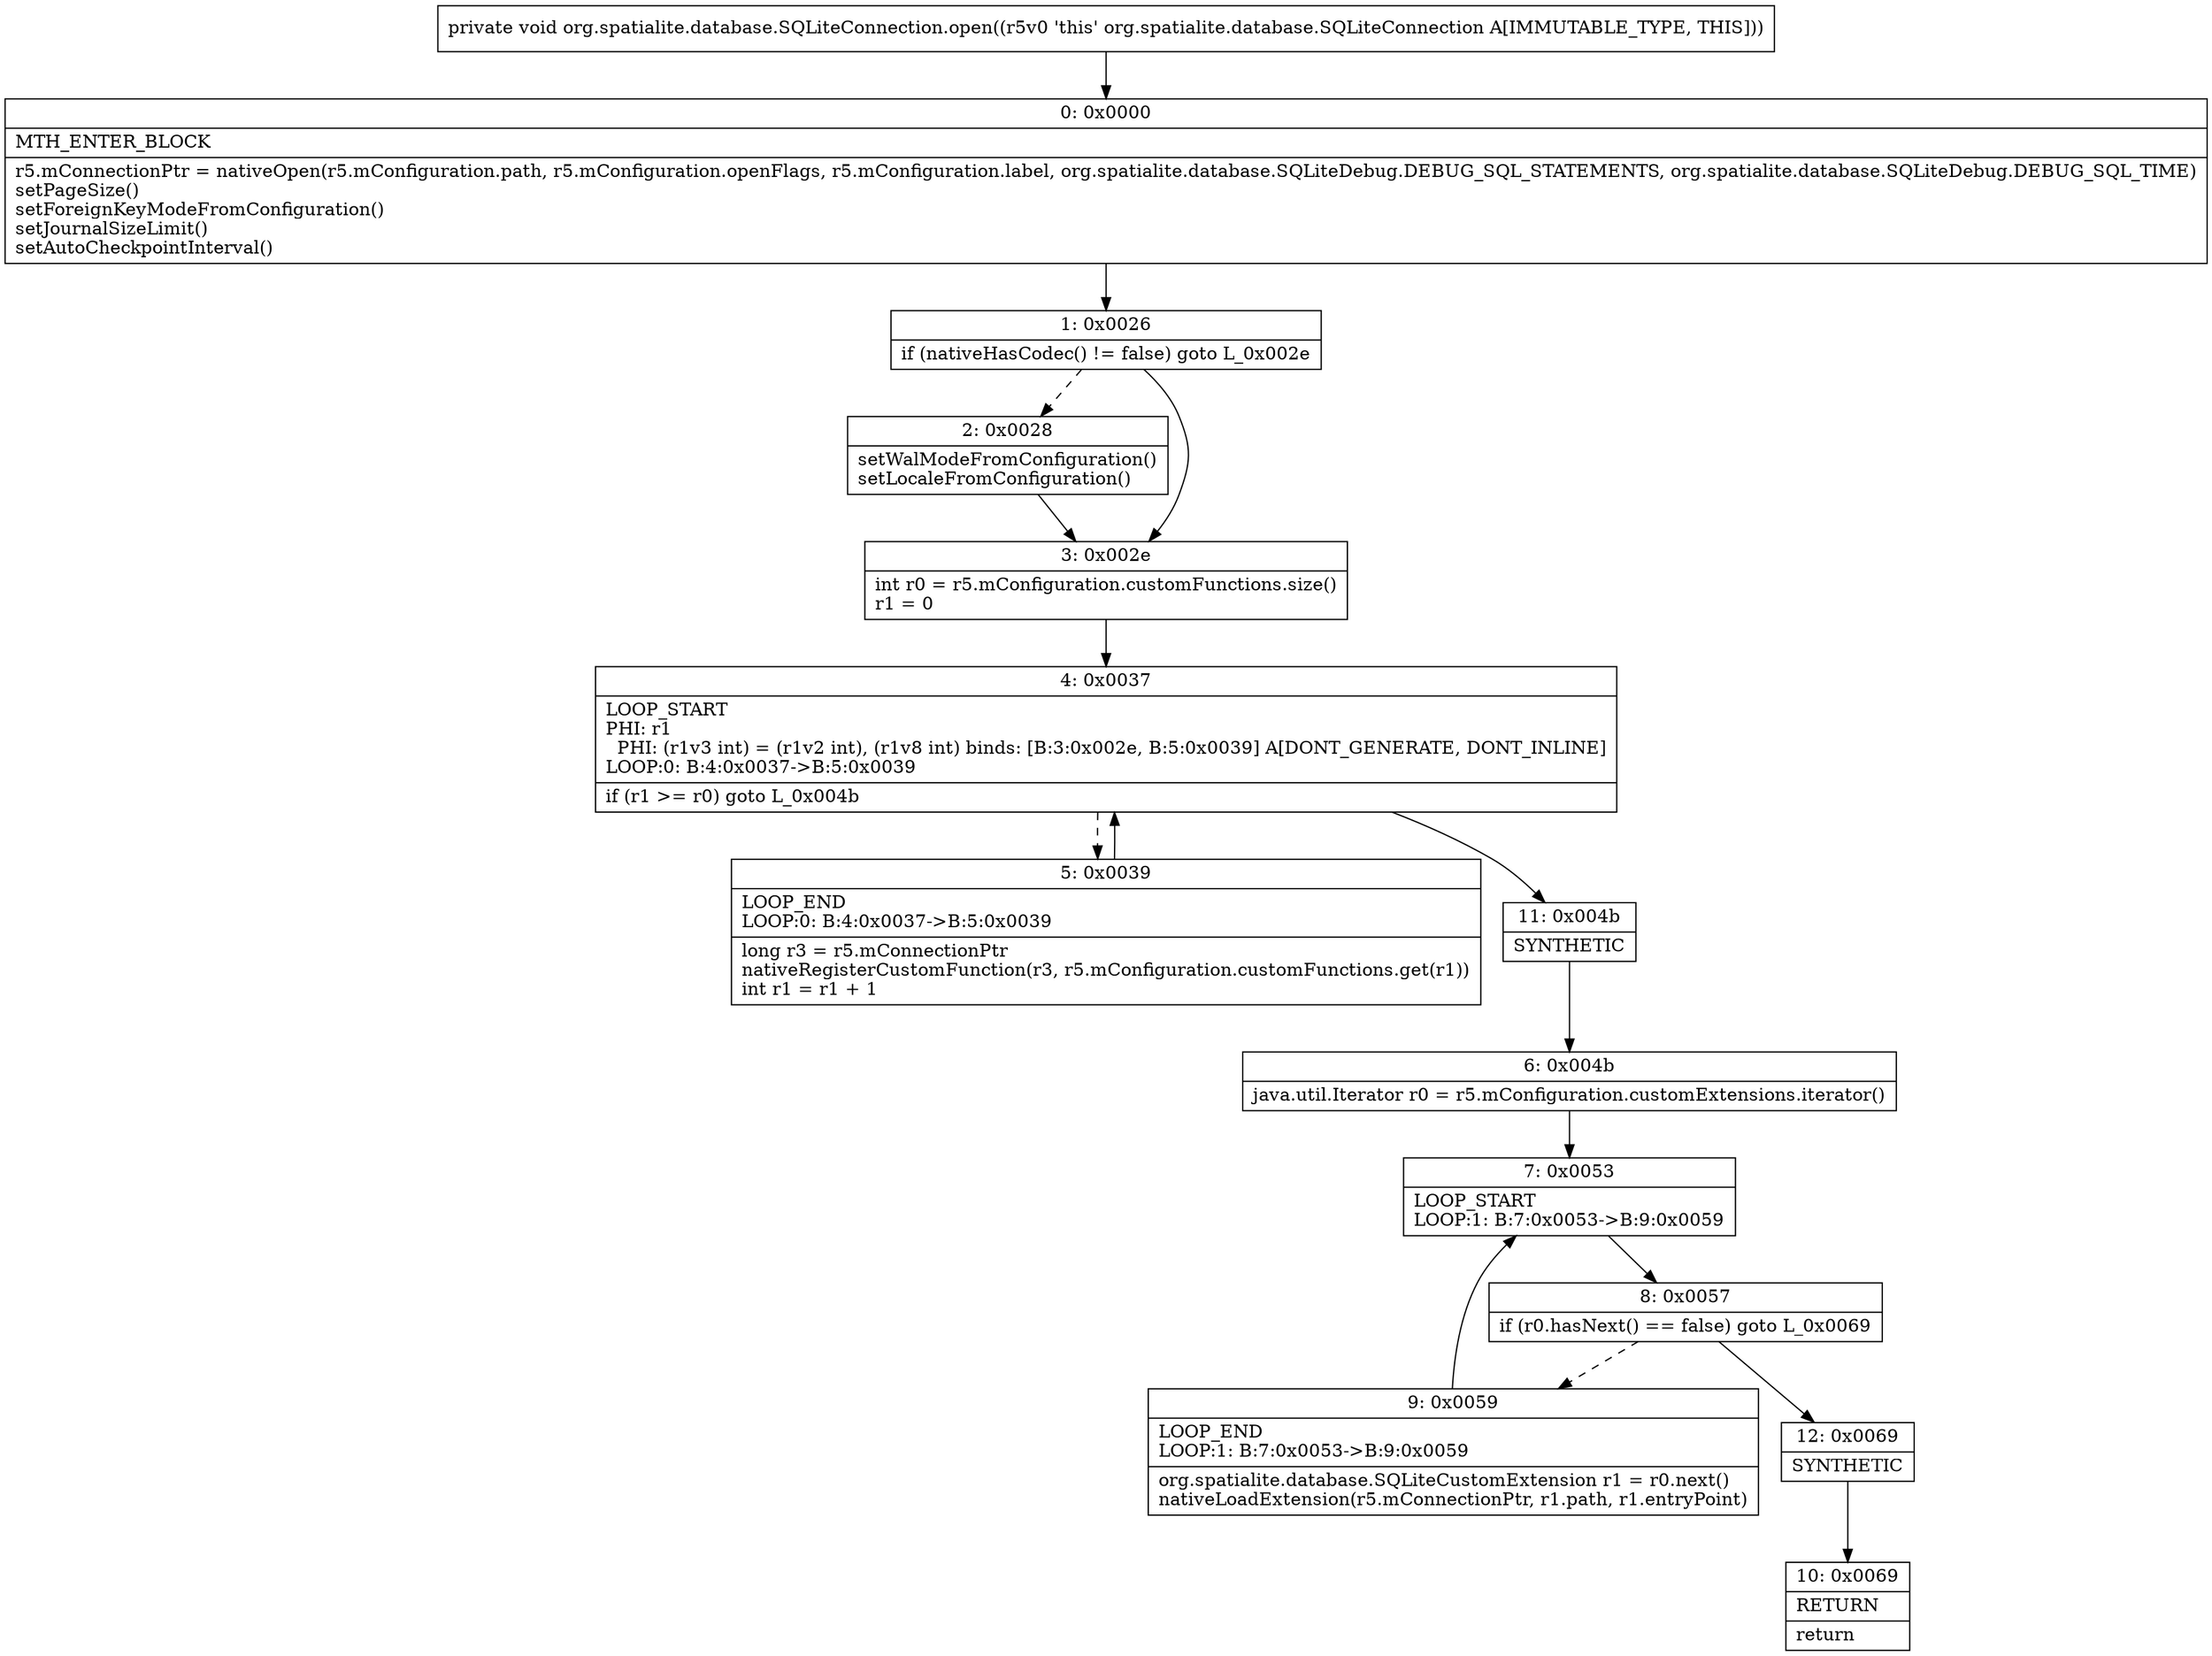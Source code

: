 digraph "CFG fororg.spatialite.database.SQLiteConnection.open()V" {
Node_0 [shape=record,label="{0\:\ 0x0000|MTH_ENTER_BLOCK\l|r5.mConnectionPtr = nativeOpen(r5.mConfiguration.path, r5.mConfiguration.openFlags, r5.mConfiguration.label, org.spatialite.database.SQLiteDebug.DEBUG_SQL_STATEMENTS, org.spatialite.database.SQLiteDebug.DEBUG_SQL_TIME)\lsetPageSize()\lsetForeignKeyModeFromConfiguration()\lsetJournalSizeLimit()\lsetAutoCheckpointInterval()\l}"];
Node_1 [shape=record,label="{1\:\ 0x0026|if (nativeHasCodec() != false) goto L_0x002e\l}"];
Node_2 [shape=record,label="{2\:\ 0x0028|setWalModeFromConfiguration()\lsetLocaleFromConfiguration()\l}"];
Node_3 [shape=record,label="{3\:\ 0x002e|int r0 = r5.mConfiguration.customFunctions.size()\lr1 = 0\l}"];
Node_4 [shape=record,label="{4\:\ 0x0037|LOOP_START\lPHI: r1 \l  PHI: (r1v3 int) = (r1v2 int), (r1v8 int) binds: [B:3:0x002e, B:5:0x0039] A[DONT_GENERATE, DONT_INLINE]\lLOOP:0: B:4:0x0037\-\>B:5:0x0039\l|if (r1 \>= r0) goto L_0x004b\l}"];
Node_5 [shape=record,label="{5\:\ 0x0039|LOOP_END\lLOOP:0: B:4:0x0037\-\>B:5:0x0039\l|long r3 = r5.mConnectionPtr\lnativeRegisterCustomFunction(r3, r5.mConfiguration.customFunctions.get(r1))\lint r1 = r1 + 1\l}"];
Node_6 [shape=record,label="{6\:\ 0x004b|java.util.Iterator r0 = r5.mConfiguration.customExtensions.iterator()\l}"];
Node_7 [shape=record,label="{7\:\ 0x0053|LOOP_START\lLOOP:1: B:7:0x0053\-\>B:9:0x0059\l}"];
Node_8 [shape=record,label="{8\:\ 0x0057|if (r0.hasNext() == false) goto L_0x0069\l}"];
Node_9 [shape=record,label="{9\:\ 0x0059|LOOP_END\lLOOP:1: B:7:0x0053\-\>B:9:0x0059\l|org.spatialite.database.SQLiteCustomExtension r1 = r0.next()\lnativeLoadExtension(r5.mConnectionPtr, r1.path, r1.entryPoint)\l}"];
Node_10 [shape=record,label="{10\:\ 0x0069|RETURN\l|return\l}"];
Node_11 [shape=record,label="{11\:\ 0x004b|SYNTHETIC\l}"];
Node_12 [shape=record,label="{12\:\ 0x0069|SYNTHETIC\l}"];
MethodNode[shape=record,label="{private void org.spatialite.database.SQLiteConnection.open((r5v0 'this' org.spatialite.database.SQLiteConnection A[IMMUTABLE_TYPE, THIS])) }"];
MethodNode -> Node_0;
Node_0 -> Node_1;
Node_1 -> Node_2[style=dashed];
Node_1 -> Node_3;
Node_2 -> Node_3;
Node_3 -> Node_4;
Node_4 -> Node_5[style=dashed];
Node_4 -> Node_11;
Node_5 -> Node_4;
Node_6 -> Node_7;
Node_7 -> Node_8;
Node_8 -> Node_9[style=dashed];
Node_8 -> Node_12;
Node_9 -> Node_7;
Node_11 -> Node_6;
Node_12 -> Node_10;
}

